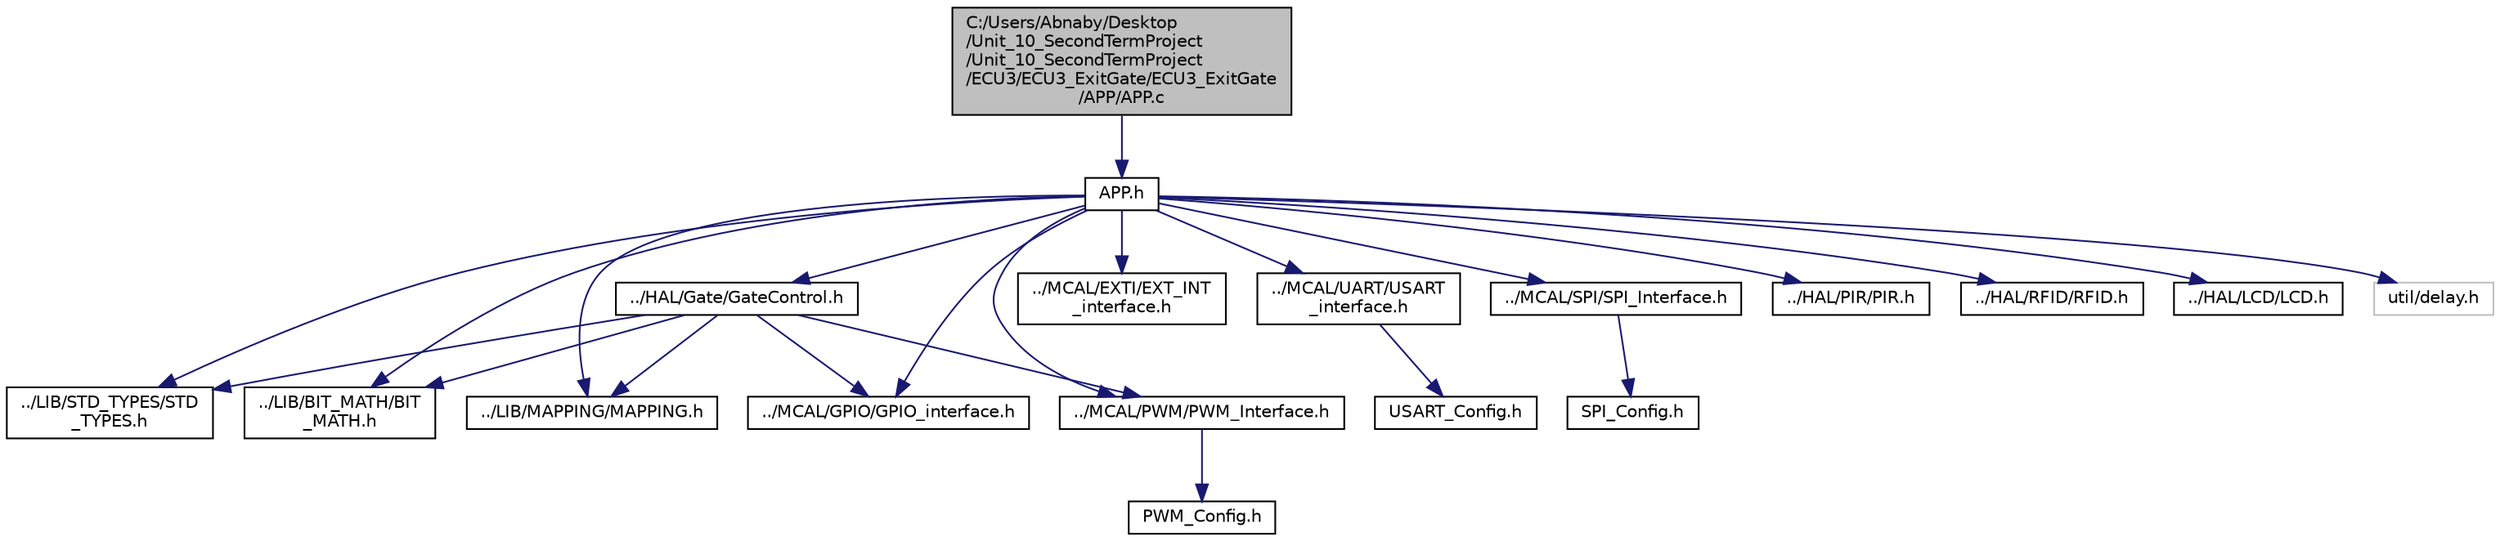 digraph "C:/Users/Abnaby/Desktop/Unit_10_SecondTermProject/Unit_10_SecondTermProject/ECU3/ECU3_ExitGate/ECU3_ExitGate/APP/APP.c"
{
 // LATEX_PDF_SIZE
  edge [fontname="Helvetica",fontsize="10",labelfontname="Helvetica",labelfontsize="10"];
  node [fontname="Helvetica",fontsize="10",shape=record];
  Node1 [label="C:/Users/Abnaby/Desktop\l/Unit_10_SecondTermProject\l/Unit_10_SecondTermProject\l/ECU3/ECU3_ExitGate/ECU3_ExitGate\l/APP/APP.c",height=0.2,width=0.4,color="black", fillcolor="grey75", style="filled", fontcolor="black",tooltip=" "];
  Node1 -> Node2 [color="midnightblue",fontsize="10",style="solid",fontname="Helvetica"];
  Node2 [label="APP.h",height=0.2,width=0.4,color="black", fillcolor="white", style="filled",URL="$_a_p_p_8h.html",tooltip=" "];
  Node2 -> Node3 [color="midnightblue",fontsize="10",style="solid",fontname="Helvetica"];
  Node3 [label="../LIB/STD_TYPES/STD\l_TYPES.h",height=0.2,width=0.4,color="black", fillcolor="white", style="filled",URL="$_s_t_d___t_y_p_e_s_8h.html",tooltip=" "];
  Node2 -> Node4 [color="midnightblue",fontsize="10",style="solid",fontname="Helvetica"];
  Node4 [label="../LIB/BIT_MATH/BIT\l_MATH.h",height=0.2,width=0.4,color="black", fillcolor="white", style="filled",URL="$_b_i_t___m_a_t_h_8h.html",tooltip=" "];
  Node2 -> Node5 [color="midnightblue",fontsize="10",style="solid",fontname="Helvetica"];
  Node5 [label="../LIB/MAPPING/MAPPING.h",height=0.2,width=0.4,color="black", fillcolor="white", style="filled",URL="$_m_a_p_p_i_n_g_8h.html",tooltip=" "];
  Node2 -> Node6 [color="midnightblue",fontsize="10",style="solid",fontname="Helvetica"];
  Node6 [label="../MCAL/GPIO/GPIO_interface.h",height=0.2,width=0.4,color="black", fillcolor="white", style="filled",URL="$_g_p_i_o__interface_8h.html",tooltip=" "];
  Node2 -> Node7 [color="midnightblue",fontsize="10",style="solid",fontname="Helvetica"];
  Node7 [label="../MCAL/EXTI/EXT_INT\l_interface.h",height=0.2,width=0.4,color="black", fillcolor="white", style="filled",URL="$_e_x_t___i_n_t__interface_8h.html",tooltip=" "];
  Node2 -> Node8 [color="midnightblue",fontsize="10",style="solid",fontname="Helvetica"];
  Node8 [label="../MCAL/UART/USART\l_interface.h",height=0.2,width=0.4,color="black", fillcolor="white", style="filled",URL="$_u_s_a_r_t___interface_8h.html",tooltip=" "];
  Node8 -> Node9 [color="midnightblue",fontsize="10",style="solid",fontname="Helvetica"];
  Node9 [label="USART_Config.h",height=0.2,width=0.4,color="black", fillcolor="white", style="filled",URL="$_u_s_a_r_t___config_8h.html",tooltip=" "];
  Node2 -> Node10 [color="midnightblue",fontsize="10",style="solid",fontname="Helvetica"];
  Node10 [label="../MCAL/PWM/PWM_Interface.h",height=0.2,width=0.4,color="black", fillcolor="white", style="filled",URL="$_p_w_m___interface_8h.html",tooltip=" "];
  Node10 -> Node11 [color="midnightblue",fontsize="10",style="solid",fontname="Helvetica"];
  Node11 [label="PWM_Config.h",height=0.2,width=0.4,color="black", fillcolor="white", style="filled",URL="$_p_w_m___config_8h.html",tooltip=" "];
  Node2 -> Node12 [color="midnightblue",fontsize="10",style="solid",fontname="Helvetica"];
  Node12 [label="../MCAL/SPI/SPI_Interface.h",height=0.2,width=0.4,color="black", fillcolor="white", style="filled",URL="$_s_p_i___interface_8h.html",tooltip=" "];
  Node12 -> Node13 [color="midnightblue",fontsize="10",style="solid",fontname="Helvetica"];
  Node13 [label="SPI_Config.h",height=0.2,width=0.4,color="black", fillcolor="white", style="filled",URL="$_s_p_i___config_8h.html",tooltip=" "];
  Node2 -> Node14 [color="midnightblue",fontsize="10",style="solid",fontname="Helvetica"];
  Node14 [label="../HAL/PIR/PIR.h",height=0.2,width=0.4,color="black", fillcolor="white", style="filled",URL="$_p_i_r_8h.html",tooltip=" "];
  Node2 -> Node15 [color="midnightblue",fontsize="10",style="solid",fontname="Helvetica"];
  Node15 [label="../HAL/RFID/RFID.h",height=0.2,width=0.4,color="black", fillcolor="white", style="filled",URL="$_r_f_i_d_8h.html",tooltip=" "];
  Node2 -> Node16 [color="midnightblue",fontsize="10",style="solid",fontname="Helvetica"];
  Node16 [label="../HAL/Gate/GateControl.h",height=0.2,width=0.4,color="black", fillcolor="white", style="filled",URL="$_gate_control_8h.html",tooltip=" "];
  Node16 -> Node4 [color="midnightblue",fontsize="10",style="solid",fontname="Helvetica"];
  Node16 -> Node3 [color="midnightblue",fontsize="10",style="solid",fontname="Helvetica"];
  Node16 -> Node5 [color="midnightblue",fontsize="10",style="solid",fontname="Helvetica"];
  Node16 -> Node6 [color="midnightblue",fontsize="10",style="solid",fontname="Helvetica"];
  Node16 -> Node10 [color="midnightblue",fontsize="10",style="solid",fontname="Helvetica"];
  Node2 -> Node17 [color="midnightblue",fontsize="10",style="solid",fontname="Helvetica"];
  Node17 [label="../HAL/LCD/LCD.h",height=0.2,width=0.4,color="black", fillcolor="white", style="filled",URL="$_l_c_d_8h.html",tooltip=" "];
  Node2 -> Node18 [color="midnightblue",fontsize="10",style="solid",fontname="Helvetica"];
  Node18 [label="util/delay.h",height=0.2,width=0.4,color="grey75", fillcolor="white", style="filled",tooltip=" "];
}
